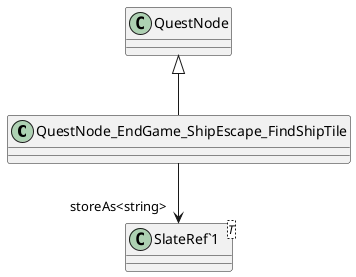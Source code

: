 @startuml
class QuestNode_EndGame_ShipEscape_FindShipTile {
}
class "SlateRef`1"<T> {
}
QuestNode <|-- QuestNode_EndGame_ShipEscape_FindShipTile
QuestNode_EndGame_ShipEscape_FindShipTile --> "storeAs<string>" "SlateRef`1"
@enduml
